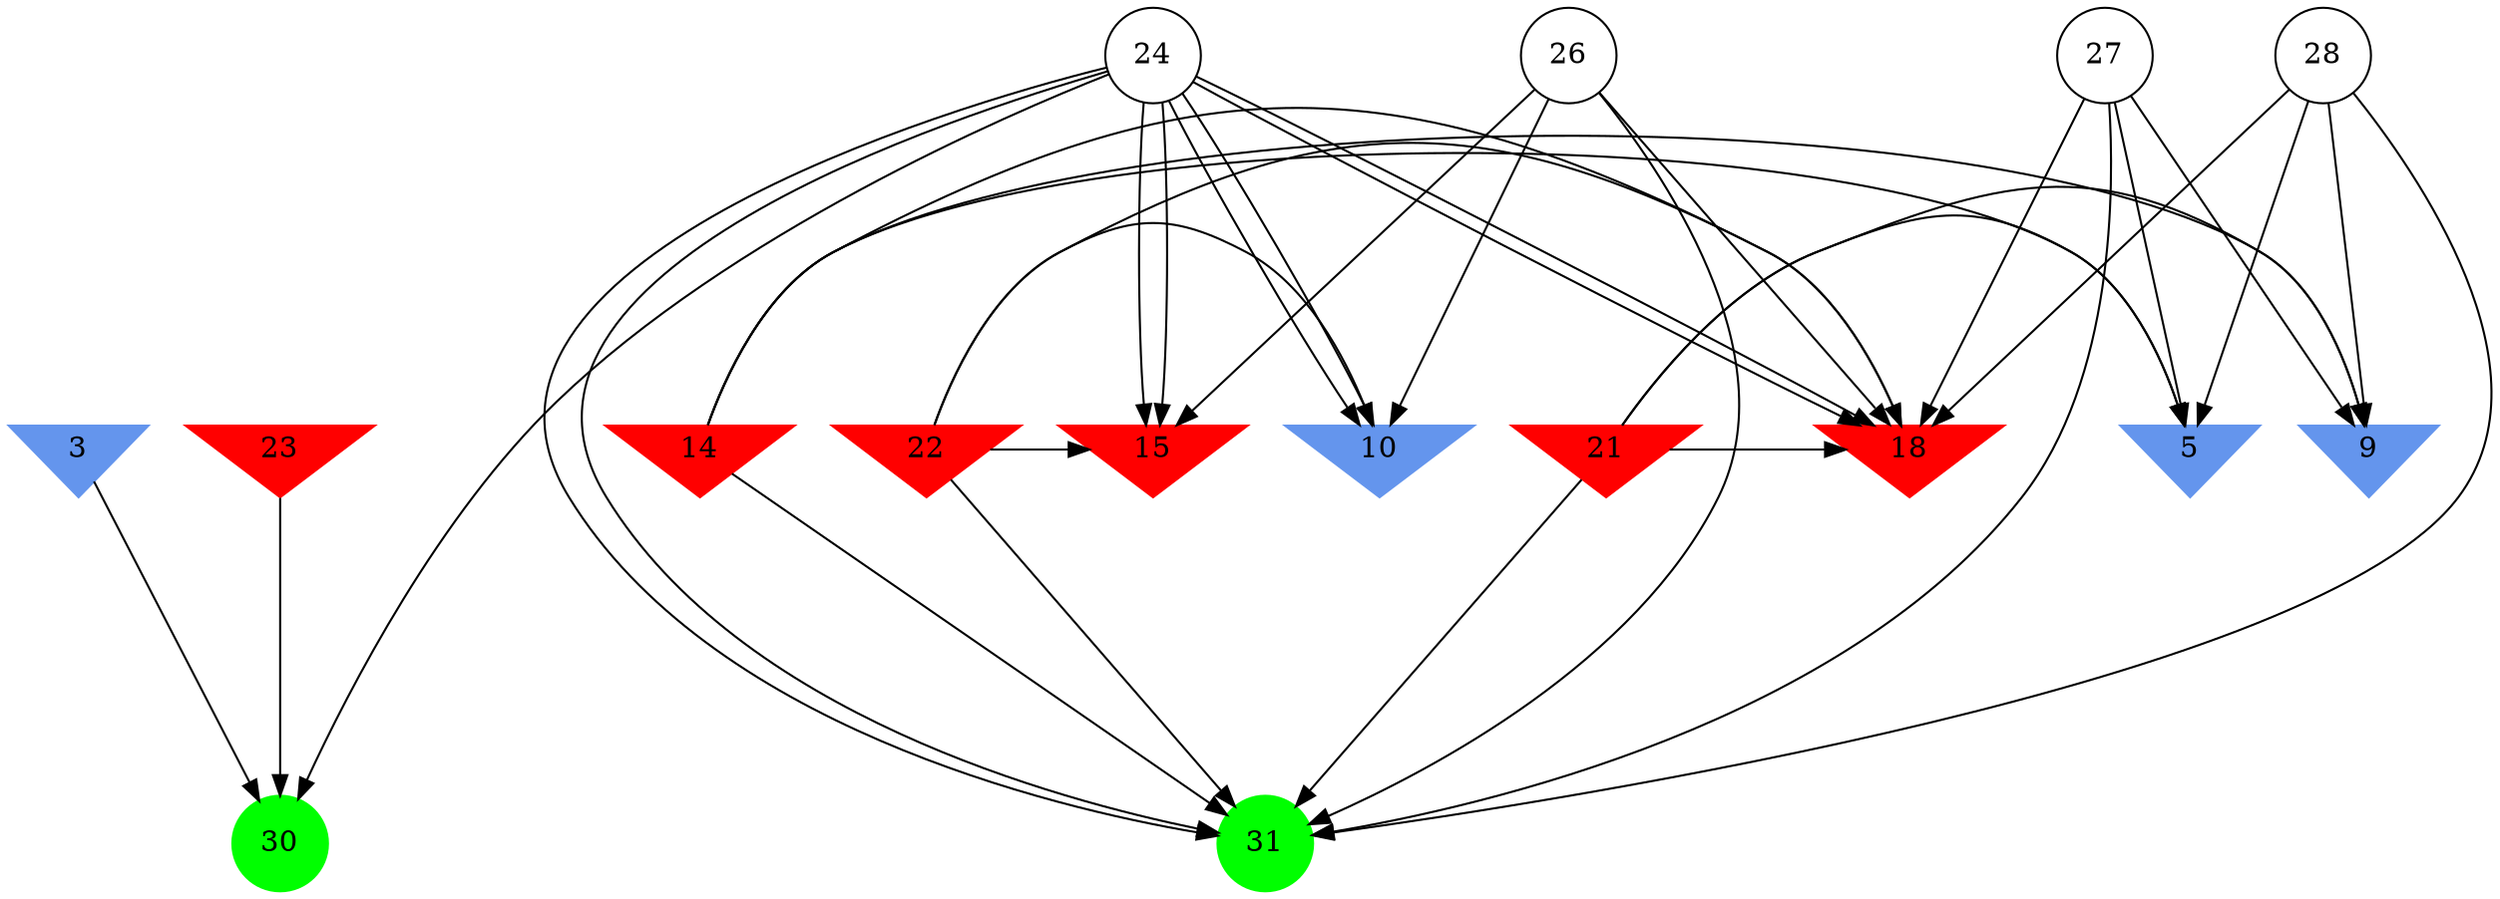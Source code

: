 digraph brain {
	ranksep=2.0;
	3 [shape=invtriangle,style=filled,color=cornflowerblue];
	5 [shape=invtriangle,style=filled,color=cornflowerblue];
	9 [shape=invtriangle,style=filled,color=cornflowerblue];
	10 [shape=invtriangle,style=filled,color=cornflowerblue];
	14 [shape=invtriangle,style=filled,color=red];
	15 [shape=invtriangle,style=filled,color=red];
	18 [shape=invtriangle,style=filled,color=red];
	21 [shape=invtriangle,style=filled,color=red];
	22 [shape=invtriangle,style=filled,color=red];
	23 [shape=invtriangle,style=filled,color=red];
	24 [shape=circle,color=black];
	26 [shape=circle,color=black];
	27 [shape=circle,color=black];
	28 [shape=circle,color=black];
	30 [shape=circle,style=filled,color=green];
	31 [shape=circle,style=filled,color=green];
	23	->	30;
	3	->	30;
	24	->	30;
	24	->	15;
	24	->	31;
	24	->	18;
	24	->	10;
	26	->	15;
	26	->	31;
	26	->	18;
	26	->	10;
	24	->	15;
	24	->	31;
	24	->	18;
	24	->	10;
	22	->	15;
	22	->	31;
	22	->	18;
	22	->	10;
	14	->	9;
	14	->	5;
	14	->	31;
	14	->	18;
	21	->	9;
	21	->	5;
	21	->	31;
	21	->	18;
	28	->	9;
	28	->	5;
	28	->	31;
	28	->	18;
	27	->	9;
	27	->	5;
	27	->	31;
	27	->	18;
	{ rank=same; 3; 5; 9; 10; 14; 15; 18; 21; 22; 23; }
	{ rank=same; 24; 26; 27; 28; }
	{ rank=same; 30; 31; }
}
